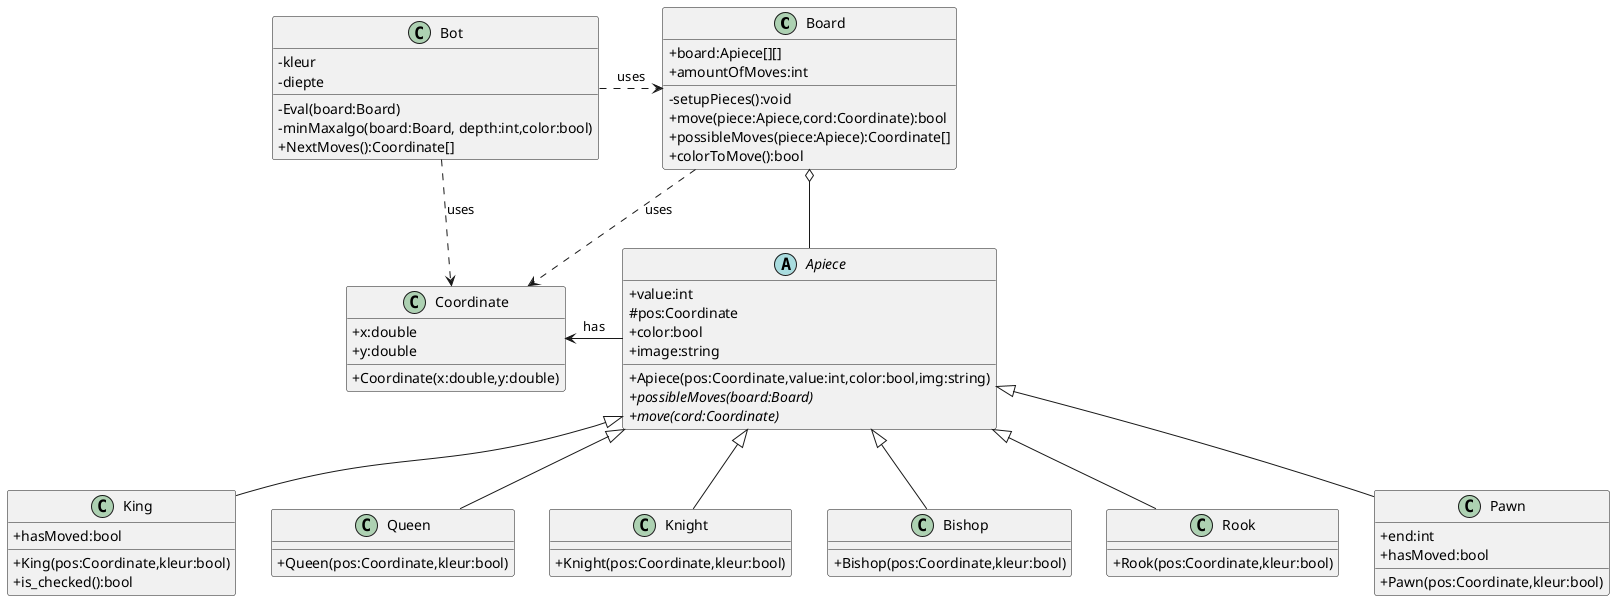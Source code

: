 @startuml Model chessgame
skinparam classAttributeIconSize 0
class Board {
    +board:Apiece[][]
    +amountOfMoves:int
    -setupPieces():void
    +move(piece:Apiece,cord:Coordinate):bool
    +possibleMoves(piece:Apiece):Coordinate[]
    +colorToMove():bool
}
abstract class Apiece {
    + value:int
    # pos:Coordinate
    +color:bool
    +image:string 
    + Apiece(pos:Coordinate,value:int,color:bool,img:string)
    + possibleMoves(board:Board) {abstract}
    + move(cord:Coordinate) {abstract}
}

class King{
    +King(pos:Coordinate,kleur:bool)
    +hasMoved:bool
    +is_checked():bool

}
class Queen{
    +Queen(pos:Coordinate,kleur:bool)
}
class Knight{
    +Knight(pos:Coordinate,kleur:bool)
}
class Bishop{
    +Bishop(pos:Coordinate,kleur:bool)
}
class Rook{
    +Rook(pos:Coordinate,kleur:bool)
}
class Pawn{
    +end:int
    +hasMoved:bool
    +Pawn(pos:Coordinate,kleur:bool)
}
class Coordinate{
    +x:double
    +y:double
    +Coordinate(x:double,y:double)
}
class Bot{
    -kleur
    -diepte
    -Eval(board:Board)
    -minMaxalgo(board:Board, depth:int,color:bool)
    +NextMoves():Coordinate[]
}
Apiece <|--King
Apiece <|--Queen
Apiece <|--Bishop
Apiece <|--Knight
Apiece <|-- Rook
Apiece <|--Pawn
Board o-- Apiece
Apiece -left->Coordinate:has 
Board ..> Coordinate:uses
Bot .right.>Board:uses
Bot ..> Coordinate:uses


@enduml

